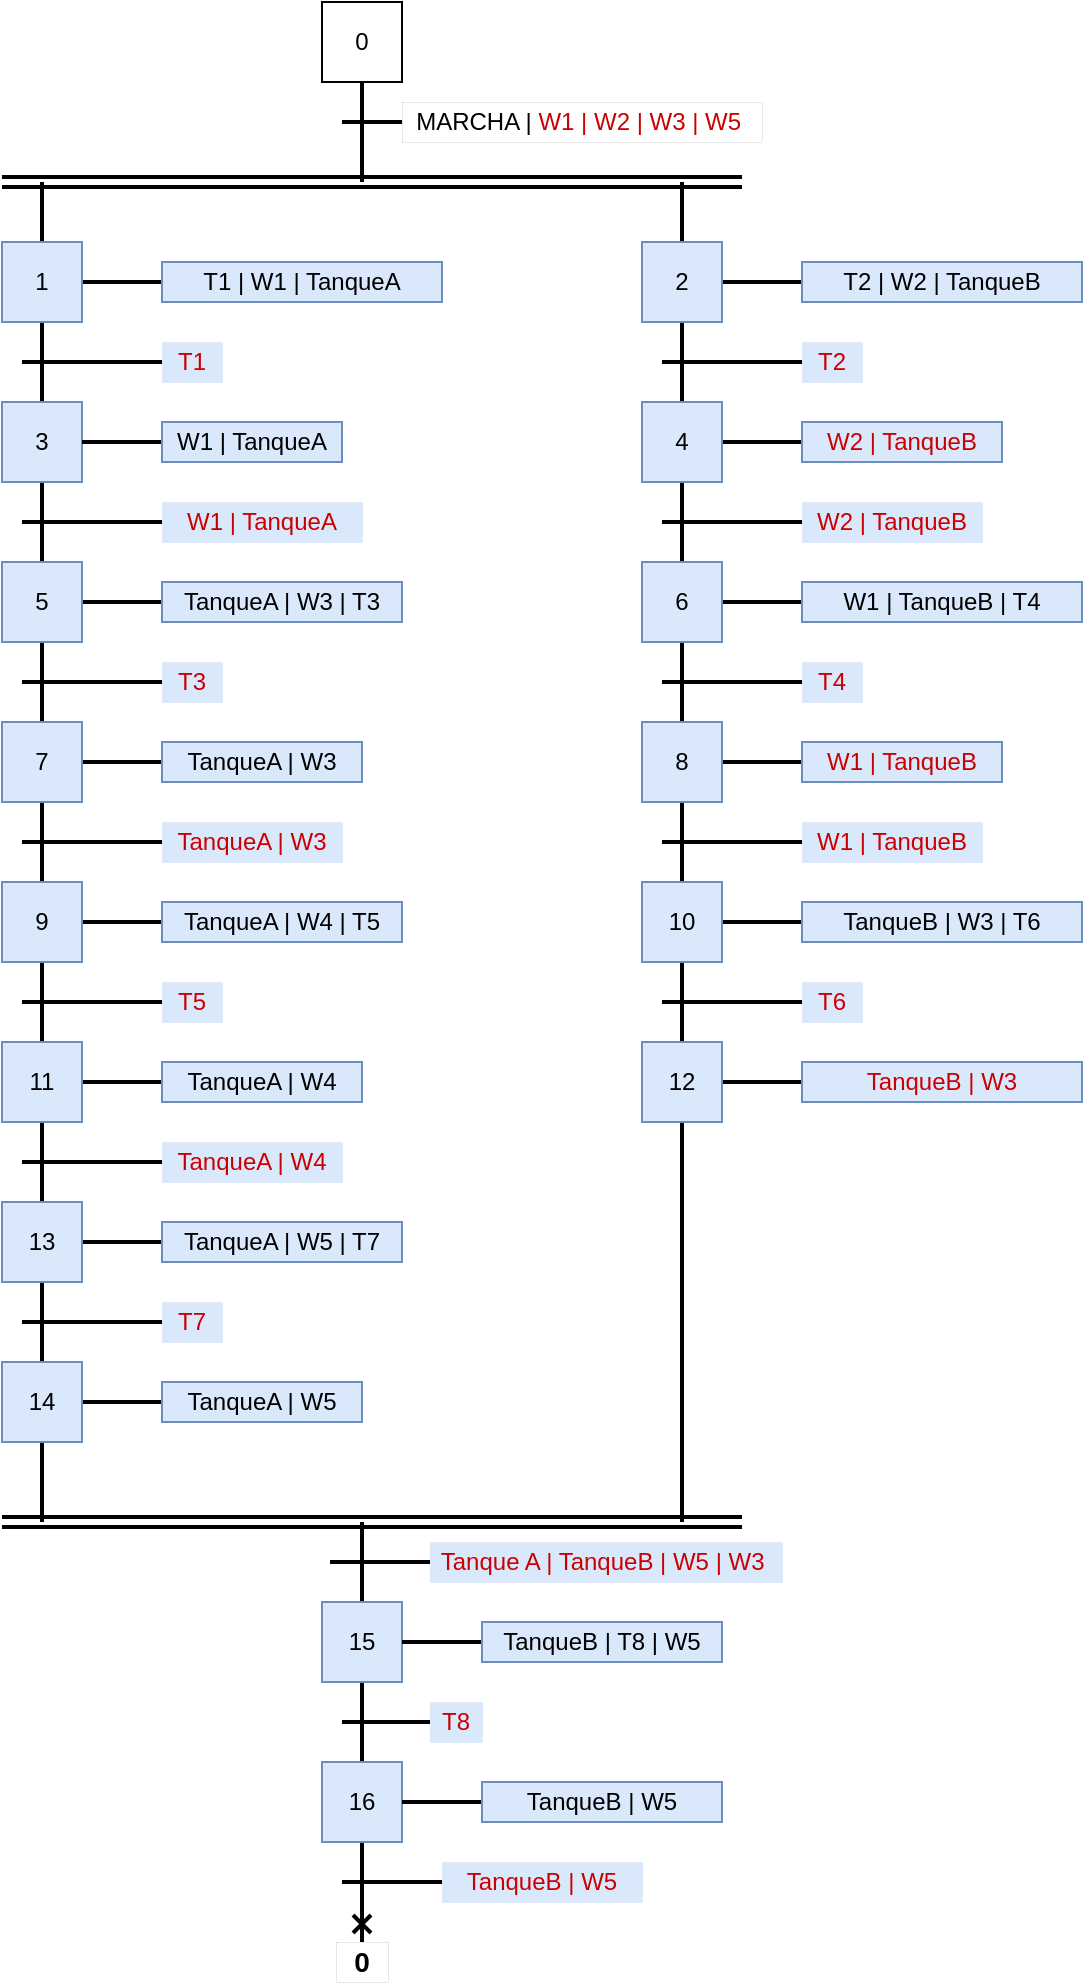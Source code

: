 <mxfile version="15.8.7" type="device"><diagram id="VVxkpbk-jj3M_BCf3qOS" name="Página-1"><mxGraphModel dx="449" dy="345" grid="1" gridSize="10" guides="1" tooltips="1" connect="1" arrows="1" fold="1" page="1" pageScale="1" pageWidth="827" pageHeight="1169" math="0" shadow="0"><root><mxCell id="0"/><mxCell id="1" parent="0"/><mxCell id="Wtl7oqta_MEpkvSZyd6f-100" style="edgeStyle=orthogonalEdgeStyle;rounded=0;orthogonalLoop=1;jettySize=auto;html=1;fontColor=#CC0000;endArrow=none;endFill=0;strokeWidth=2;" parent="1" source="Wtl7oqta_MEpkvSZyd6f-1" edge="1"><mxGeometry relative="1" as="geometry"><mxPoint x="380" y="130" as="targetPoint"/></mxGeometry></mxCell><mxCell id="Wtl7oqta_MEpkvSZyd6f-1" value="0" style="whiteSpace=wrap;html=1;aspect=fixed;" parent="1" vertex="1"><mxGeometry x="360" y="40" width="40" height="40" as="geometry"/></mxCell><mxCell id="Wtl7oqta_MEpkvSZyd6f-101" style="edgeStyle=orthogonalEdgeStyle;rounded=0;orthogonalLoop=1;jettySize=auto;html=1;fontColor=#CC0000;endArrow=none;endFill=0;strokeWidth=2;" parent="1" source="Wtl7oqta_MEpkvSZyd6f-2" edge="1"><mxGeometry relative="1" as="geometry"><mxPoint x="370" y="100" as="targetPoint"/></mxGeometry></mxCell><mxCell id="Wtl7oqta_MEpkvSZyd6f-2" value="MARCHA | &lt;font color=&quot;#cc0000&quot;&gt;W1 | W2 | W3 | W5&lt;/font&gt;&amp;nbsp;" style="rounded=0;whiteSpace=wrap;html=1;dashed=1;strokeWidth=0;" parent="1" vertex="1"><mxGeometry x="400" y="90" width="180" height="20" as="geometry"/></mxCell><mxCell id="Wtl7oqta_MEpkvSZyd6f-5" value="" style="edgeStyle=orthogonalEdgeStyle;rounded=0;orthogonalLoop=1;jettySize=auto;html=1;fontColor=#CC0000;endArrow=none;endFill=0;strokeWidth=2;" parent="1" source="Wtl7oqta_MEpkvSZyd6f-3" target="Wtl7oqta_MEpkvSZyd6f-4" edge="1"><mxGeometry relative="1" as="geometry"/></mxCell><mxCell id="Wtl7oqta_MEpkvSZyd6f-41" style="edgeStyle=orthogonalEdgeStyle;rounded=0;orthogonalLoop=1;jettySize=auto;html=1;entryX=0.5;entryY=0;entryDx=0;entryDy=0;fontColor=#000000;endArrow=none;endFill=0;strokeWidth=2;" parent="1" source="Wtl7oqta_MEpkvSZyd6f-3" target="Wtl7oqta_MEpkvSZyd6f-7" edge="1"><mxGeometry relative="1" as="geometry"/></mxCell><mxCell id="Wtl7oqta_MEpkvSZyd6f-98" style="edgeStyle=orthogonalEdgeStyle;rounded=0;orthogonalLoop=1;jettySize=auto;html=1;fontColor=#CC0000;endArrow=none;endFill=0;strokeWidth=2;" parent="1" source="Wtl7oqta_MEpkvSZyd6f-3" edge="1"><mxGeometry relative="1" as="geometry"><mxPoint x="220" y="130" as="targetPoint"/></mxGeometry></mxCell><mxCell id="Wtl7oqta_MEpkvSZyd6f-3" value="1" style="whiteSpace=wrap;html=1;aspect=fixed;fillColor=#dae8fc;strokeColor=#6c8ebf;" parent="1" vertex="1"><mxGeometry x="200" y="160" width="40" height="40" as="geometry"/></mxCell><mxCell id="Wtl7oqta_MEpkvSZyd6f-4" value="T1 | W1 | TanqueA" style="whiteSpace=wrap;html=1;fillColor=#dae8fc;strokeColor=#6c8ebf;" parent="1" vertex="1"><mxGeometry x="280" y="170" width="140" height="20" as="geometry"/></mxCell><mxCell id="Wtl7oqta_MEpkvSZyd6f-44" style="edgeStyle=orthogonalEdgeStyle;rounded=0;orthogonalLoop=1;jettySize=auto;html=1;entryX=0.5;entryY=0;entryDx=0;entryDy=0;fontColor=#000000;endArrow=none;endFill=0;strokeWidth=2;" parent="1" source="Wtl7oqta_MEpkvSZyd6f-7" target="Wtl7oqta_MEpkvSZyd6f-11" edge="1"><mxGeometry relative="1" as="geometry"/></mxCell><mxCell id="Wtl7oqta_MEpkvSZyd6f-7" value="&lt;font color=&quot;#000000&quot;&gt;3&lt;/font&gt;" style="whiteSpace=wrap;html=1;aspect=fixed;fillColor=#dae8fc;strokeColor=#6c8ebf;" parent="1" vertex="1"><mxGeometry x="200" y="240" width="40" height="40" as="geometry"/></mxCell><mxCell id="Wtl7oqta_MEpkvSZyd6f-42" style="edgeStyle=orthogonalEdgeStyle;rounded=0;orthogonalLoop=1;jettySize=auto;html=1;fontColor=#000000;endArrow=none;endFill=0;strokeWidth=2;" parent="1" source="Wtl7oqta_MEpkvSZyd6f-8" edge="1"><mxGeometry relative="1" as="geometry"><mxPoint x="210" y="220" as="targetPoint"/></mxGeometry></mxCell><mxCell id="Wtl7oqta_MEpkvSZyd6f-8" value="&lt;font color=&quot;#cc0000&quot;&gt;T1&lt;/font&gt;" style="rounded=0;whiteSpace=wrap;html=1;dashed=1;strokeWidth=0;fillColor=#dae8fc;strokeColor=#6c8ebf;" parent="1" vertex="1"><mxGeometry x="280" y="210" width="30" height="20" as="geometry"/></mxCell><mxCell id="Wtl7oqta_MEpkvSZyd6f-43" value="" style="edgeStyle=orthogonalEdgeStyle;rounded=0;orthogonalLoop=1;jettySize=auto;html=1;fontColor=#000000;endArrow=none;endFill=0;strokeWidth=2;" parent="1" source="Wtl7oqta_MEpkvSZyd6f-9" target="Wtl7oqta_MEpkvSZyd6f-7" edge="1"><mxGeometry relative="1" as="geometry"/></mxCell><mxCell id="Wtl7oqta_MEpkvSZyd6f-9" value="W1 | TanqueA" style="whiteSpace=wrap;html=1;fillColor=#dae8fc;strokeColor=#6c8ebf;" parent="1" vertex="1"><mxGeometry x="280" y="250" width="90" height="20" as="geometry"/></mxCell><mxCell id="Wtl7oqta_MEpkvSZyd6f-46" style="edgeStyle=orthogonalEdgeStyle;rounded=0;orthogonalLoop=1;jettySize=auto;html=1;entryX=0.5;entryY=0;entryDx=0;entryDy=0;fontColor=#CC0000;endArrow=none;endFill=0;strokeWidth=2;" parent="1" source="Wtl7oqta_MEpkvSZyd6f-11" target="Wtl7oqta_MEpkvSZyd6f-12" edge="1"><mxGeometry relative="1" as="geometry"/></mxCell><mxCell id="Wtl7oqta_MEpkvSZyd6f-55" style="edgeStyle=orthogonalEdgeStyle;rounded=0;orthogonalLoop=1;jettySize=auto;html=1;entryX=0;entryY=0.5;entryDx=0;entryDy=0;fontColor=#CC0000;endArrow=none;endFill=0;strokeWidth=2;" parent="1" source="Wtl7oqta_MEpkvSZyd6f-11" target="Wtl7oqta_MEpkvSZyd6f-17" edge="1"><mxGeometry relative="1" as="geometry"/></mxCell><mxCell id="Wtl7oqta_MEpkvSZyd6f-11" value="&lt;font color=&quot;#000000&quot;&gt;5&lt;/font&gt;" style="whiteSpace=wrap;html=1;aspect=fixed;fillColor=#dae8fc;strokeColor=#6c8ebf;" parent="1" vertex="1"><mxGeometry x="200" y="320" width="40" height="40" as="geometry"/></mxCell><mxCell id="Wtl7oqta_MEpkvSZyd6f-47" style="edgeStyle=orthogonalEdgeStyle;rounded=0;orthogonalLoop=1;jettySize=auto;html=1;entryX=0.5;entryY=0;entryDx=0;entryDy=0;fontColor=#CC0000;endArrow=none;endFill=0;strokeWidth=2;" parent="1" source="Wtl7oqta_MEpkvSZyd6f-12" target="Wtl7oqta_MEpkvSZyd6f-13" edge="1"><mxGeometry relative="1" as="geometry"/></mxCell><mxCell id="Wtl7oqta_MEpkvSZyd6f-56" style="edgeStyle=orthogonalEdgeStyle;rounded=0;orthogonalLoop=1;jettySize=auto;html=1;exitX=1;exitY=0.5;exitDx=0;exitDy=0;entryX=0;entryY=0.5;entryDx=0;entryDy=0;fontColor=#CC0000;endArrow=none;endFill=0;strokeWidth=2;" parent="1" source="Wtl7oqta_MEpkvSZyd6f-12" target="Wtl7oqta_MEpkvSZyd6f-30" edge="1"><mxGeometry relative="1" as="geometry"/></mxCell><mxCell id="Wtl7oqta_MEpkvSZyd6f-12" value="&lt;font color=&quot;#000000&quot;&gt;7&lt;/font&gt;" style="whiteSpace=wrap;html=1;aspect=fixed;fillColor=#dae8fc;strokeColor=#6c8ebf;" parent="1" vertex="1"><mxGeometry x="200" y="400" width="40" height="40" as="geometry"/></mxCell><mxCell id="Wtl7oqta_MEpkvSZyd6f-48" style="edgeStyle=orthogonalEdgeStyle;rounded=0;orthogonalLoop=1;jettySize=auto;html=1;entryX=0.5;entryY=0;entryDx=0;entryDy=0;fontColor=#CC0000;endArrow=none;endFill=0;strokeWidth=2;" parent="1" source="Wtl7oqta_MEpkvSZyd6f-13" target="Wtl7oqta_MEpkvSZyd6f-14" edge="1"><mxGeometry relative="1" as="geometry"/></mxCell><mxCell id="Wtl7oqta_MEpkvSZyd6f-54" style="edgeStyle=orthogonalEdgeStyle;rounded=0;orthogonalLoop=1;jettySize=auto;html=1;entryX=0;entryY=0.5;entryDx=0;entryDy=0;fontColor=#CC0000;endArrow=none;endFill=0;strokeWidth=2;" parent="1" source="Wtl7oqta_MEpkvSZyd6f-13" target="Wtl7oqta_MEpkvSZyd6f-31" edge="1"><mxGeometry relative="1" as="geometry"/></mxCell><mxCell id="Wtl7oqta_MEpkvSZyd6f-13" value="&lt;font color=&quot;#000000&quot;&gt;9&lt;/font&gt;" style="whiteSpace=wrap;html=1;aspect=fixed;fillColor=#dae8fc;strokeColor=#6c8ebf;" parent="1" vertex="1"><mxGeometry x="200" y="480" width="40" height="40" as="geometry"/></mxCell><mxCell id="Wtl7oqta_MEpkvSZyd6f-49" style="edgeStyle=orthogonalEdgeStyle;rounded=0;orthogonalLoop=1;jettySize=auto;html=1;entryX=0.5;entryY=0;entryDx=0;entryDy=0;fontColor=#CC0000;endArrow=none;endFill=0;strokeWidth=2;" parent="1" source="Wtl7oqta_MEpkvSZyd6f-14" target="Wtl7oqta_MEpkvSZyd6f-15" edge="1"><mxGeometry relative="1" as="geometry"/></mxCell><mxCell id="Wtl7oqta_MEpkvSZyd6f-53" style="edgeStyle=orthogonalEdgeStyle;rounded=0;orthogonalLoop=1;jettySize=auto;html=1;entryX=0;entryY=0.5;entryDx=0;entryDy=0;fontColor=#CC0000;endArrow=none;endFill=0;strokeWidth=2;" parent="1" source="Wtl7oqta_MEpkvSZyd6f-14" target="Wtl7oqta_MEpkvSZyd6f-32" edge="1"><mxGeometry relative="1" as="geometry"/></mxCell><mxCell id="Wtl7oqta_MEpkvSZyd6f-14" value="&lt;font color=&quot;#000000&quot;&gt;11&lt;/font&gt;" style="whiteSpace=wrap;html=1;aspect=fixed;fillColor=#dae8fc;strokeColor=#6c8ebf;" parent="1" vertex="1"><mxGeometry x="200" y="560" width="40" height="40" as="geometry"/></mxCell><mxCell id="Wtl7oqta_MEpkvSZyd6f-50" style="edgeStyle=orthogonalEdgeStyle;rounded=0;orthogonalLoop=1;jettySize=auto;html=1;entryX=0.5;entryY=0;entryDx=0;entryDy=0;fontColor=#CC0000;endArrow=none;endFill=0;strokeWidth=2;" parent="1" source="Wtl7oqta_MEpkvSZyd6f-15" target="Wtl7oqta_MEpkvSZyd6f-16" edge="1"><mxGeometry relative="1" as="geometry"/></mxCell><mxCell id="Wtl7oqta_MEpkvSZyd6f-52" style="edgeStyle=orthogonalEdgeStyle;rounded=0;orthogonalLoop=1;jettySize=auto;html=1;exitX=1;exitY=0.5;exitDx=0;exitDy=0;entryX=0;entryY=0.5;entryDx=0;entryDy=0;fontColor=#CC0000;endArrow=none;endFill=0;strokeWidth=2;" parent="1" source="Wtl7oqta_MEpkvSZyd6f-15" target="Wtl7oqta_MEpkvSZyd6f-39" edge="1"><mxGeometry relative="1" as="geometry"/></mxCell><mxCell id="Wtl7oqta_MEpkvSZyd6f-15" value="&lt;font color=&quot;#000000&quot;&gt;13&lt;/font&gt;" style="whiteSpace=wrap;html=1;aspect=fixed;fillColor=#dae8fc;strokeColor=#6c8ebf;" parent="1" vertex="1"><mxGeometry x="200" y="640" width="40" height="40" as="geometry"/></mxCell><mxCell id="Wtl7oqta_MEpkvSZyd6f-51" style="edgeStyle=orthogonalEdgeStyle;rounded=0;orthogonalLoop=1;jettySize=auto;html=1;exitX=1;exitY=0.5;exitDx=0;exitDy=0;entryX=0;entryY=0.5;entryDx=0;entryDy=0;fontColor=#CC0000;endArrow=none;endFill=0;strokeWidth=2;" parent="1" source="Wtl7oqta_MEpkvSZyd6f-16" target="Wtl7oqta_MEpkvSZyd6f-40" edge="1"><mxGeometry relative="1" as="geometry"/></mxCell><mxCell id="Wtl7oqta_MEpkvSZyd6f-103" style="edgeStyle=orthogonalEdgeStyle;rounded=0;orthogonalLoop=1;jettySize=auto;html=1;fontColor=#CC0000;endArrow=none;endFill=0;strokeWidth=2;" parent="1" source="Wtl7oqta_MEpkvSZyd6f-16" edge="1"><mxGeometry relative="1" as="geometry"><mxPoint x="220" y="800" as="targetPoint"/></mxGeometry></mxCell><mxCell id="Wtl7oqta_MEpkvSZyd6f-16" value="&lt;font color=&quot;#000000&quot;&gt;14&lt;/font&gt;" style="whiteSpace=wrap;html=1;aspect=fixed;fillColor=#dae8fc;strokeColor=#6c8ebf;" parent="1" vertex="1"><mxGeometry x="200" y="720" width="40" height="40" as="geometry"/></mxCell><mxCell id="Wtl7oqta_MEpkvSZyd6f-17" value="&lt;font color=&quot;#000000&quot;&gt;TanqueA | W3 | T3&lt;/font&gt;" style="whiteSpace=wrap;html=1;fillColor=#dae8fc;strokeColor=#6c8ebf;" parent="1" vertex="1"><mxGeometry x="280" y="330" width="120" height="20" as="geometry"/></mxCell><mxCell id="Wtl7oqta_MEpkvSZyd6f-30" value="TanqueA | W3" style="whiteSpace=wrap;html=1;fillColor=#dae8fc;strokeColor=#6c8ebf;" parent="1" vertex="1"><mxGeometry x="280" y="410" width="100" height="20" as="geometry"/></mxCell><mxCell id="Wtl7oqta_MEpkvSZyd6f-31" value="&lt;font color=&quot;#000000&quot;&gt;TanqueA | W4 | T5&lt;/font&gt;" style="whiteSpace=wrap;html=1;fillColor=#dae8fc;strokeColor=#6c8ebf;" parent="1" vertex="1"><mxGeometry x="280" y="490" width="120" height="20" as="geometry"/></mxCell><mxCell id="Wtl7oqta_MEpkvSZyd6f-32" value="TanqueA | W4" style="whiteSpace=wrap;html=1;fillColor=#dae8fc;strokeColor=#6c8ebf;" parent="1" vertex="1"><mxGeometry x="280" y="570" width="100" height="20" as="geometry"/></mxCell><mxCell id="Wtl7oqta_MEpkvSZyd6f-45" style="edgeStyle=orthogonalEdgeStyle;rounded=0;orthogonalLoop=1;jettySize=auto;html=1;fontColor=#000000;endArrow=none;endFill=0;strokeWidth=2;" parent="1" source="Wtl7oqta_MEpkvSZyd6f-33" edge="1"><mxGeometry relative="1" as="geometry"><mxPoint x="210" y="300" as="targetPoint"/></mxGeometry></mxCell><mxCell id="Wtl7oqta_MEpkvSZyd6f-33" value="&lt;font color=&quot;#cc0000&quot;&gt;W1 | TanqueA&lt;/font&gt;" style="rounded=0;whiteSpace=wrap;html=1;dashed=1;strokeWidth=0;fillColor=#dae8fc;strokeColor=#6c8ebf;" parent="1" vertex="1"><mxGeometry x="280" y="290" width="100" height="20" as="geometry"/></mxCell><mxCell id="Wtl7oqta_MEpkvSZyd6f-57" style="edgeStyle=orthogonalEdgeStyle;rounded=0;orthogonalLoop=1;jettySize=auto;html=1;fontColor=#CC0000;endArrow=none;endFill=0;strokeWidth=2;" parent="1" source="Wtl7oqta_MEpkvSZyd6f-34" edge="1"><mxGeometry relative="1" as="geometry"><mxPoint x="210" y="380" as="targetPoint"/></mxGeometry></mxCell><mxCell id="Wtl7oqta_MEpkvSZyd6f-34" value="&lt;font color=&quot;#cc0000&quot;&gt;T3&lt;/font&gt;" style="rounded=0;whiteSpace=wrap;html=1;dashed=1;strokeWidth=0;fillColor=#dae8fc;strokeColor=#6c8ebf;" parent="1" vertex="1"><mxGeometry x="280" y="370" width="30" height="20" as="geometry"/></mxCell><mxCell id="Wtl7oqta_MEpkvSZyd6f-58" style="edgeStyle=orthogonalEdgeStyle;rounded=0;orthogonalLoop=1;jettySize=auto;html=1;fontColor=#CC0000;endArrow=none;endFill=0;strokeWidth=2;" parent="1" source="Wtl7oqta_MEpkvSZyd6f-35" edge="1"><mxGeometry relative="1" as="geometry"><mxPoint x="210" y="460" as="targetPoint"/></mxGeometry></mxCell><mxCell id="Wtl7oqta_MEpkvSZyd6f-35" value="&lt;span style=&quot;color: rgb(204 , 0 , 0)&quot;&gt;TanqueA | W3&lt;/span&gt;" style="rounded=0;whiteSpace=wrap;html=1;dashed=1;strokeWidth=0;fillColor=#dae8fc;strokeColor=#6c8ebf;" parent="1" vertex="1"><mxGeometry x="280" y="450" width="90" height="20" as="geometry"/></mxCell><mxCell id="Wtl7oqta_MEpkvSZyd6f-59" style="edgeStyle=orthogonalEdgeStyle;rounded=0;orthogonalLoop=1;jettySize=auto;html=1;fontColor=#CC0000;endArrow=none;endFill=0;strokeWidth=2;" parent="1" source="Wtl7oqta_MEpkvSZyd6f-36" edge="1"><mxGeometry relative="1" as="geometry"><mxPoint x="210" y="540" as="targetPoint"/></mxGeometry></mxCell><mxCell id="Wtl7oqta_MEpkvSZyd6f-36" value="&lt;font color=&quot;#cc0000&quot;&gt;T5&lt;/font&gt;" style="rounded=0;whiteSpace=wrap;html=1;dashed=1;strokeWidth=0;fillColor=#dae8fc;strokeColor=#6c8ebf;" parent="1" vertex="1"><mxGeometry x="280" y="530" width="30" height="20" as="geometry"/></mxCell><mxCell id="Wtl7oqta_MEpkvSZyd6f-60" style="edgeStyle=orthogonalEdgeStyle;rounded=0;orthogonalLoop=1;jettySize=auto;html=1;fontColor=#CC0000;endArrow=none;endFill=0;strokeWidth=2;" parent="1" source="Wtl7oqta_MEpkvSZyd6f-37" edge="1"><mxGeometry relative="1" as="geometry"><mxPoint x="210" y="620" as="targetPoint"/></mxGeometry></mxCell><mxCell id="Wtl7oqta_MEpkvSZyd6f-37" value="&lt;font color=&quot;#cc0000&quot;&gt;TanqueA | W4&lt;/font&gt;" style="rounded=0;whiteSpace=wrap;html=1;dashed=1;strokeWidth=0;fillColor=#dae8fc;strokeColor=#6c8ebf;" parent="1" vertex="1"><mxGeometry x="280" y="610" width="90" height="20" as="geometry"/></mxCell><mxCell id="Wtl7oqta_MEpkvSZyd6f-61" style="edgeStyle=orthogonalEdgeStyle;rounded=0;orthogonalLoop=1;jettySize=auto;html=1;fontColor=#CC0000;endArrow=none;endFill=0;strokeWidth=2;" parent="1" source="Wtl7oqta_MEpkvSZyd6f-38" edge="1"><mxGeometry relative="1" as="geometry"><mxPoint x="210" y="700" as="targetPoint"/></mxGeometry></mxCell><mxCell id="Wtl7oqta_MEpkvSZyd6f-38" value="&lt;font color=&quot;#cc0000&quot;&gt;T7&lt;/font&gt;" style="rounded=0;whiteSpace=wrap;html=1;dashed=1;strokeWidth=0;fillColor=#dae8fc;strokeColor=#6c8ebf;" parent="1" vertex="1"><mxGeometry x="280" y="690" width="30" height="20" as="geometry"/></mxCell><mxCell id="Wtl7oqta_MEpkvSZyd6f-39" value="&lt;font color=&quot;#000000&quot;&gt;TanqueA | W5 | T7&lt;/font&gt;" style="whiteSpace=wrap;html=1;fillColor=#dae8fc;strokeColor=#6c8ebf;" parent="1" vertex="1"><mxGeometry x="280" y="650" width="120" height="20" as="geometry"/></mxCell><mxCell id="Wtl7oqta_MEpkvSZyd6f-40" value="TanqueA | W5" style="whiteSpace=wrap;html=1;fillColor=#dae8fc;strokeColor=#6c8ebf;" parent="1" vertex="1"><mxGeometry x="280" y="730" width="100" height="20" as="geometry"/></mxCell><mxCell id="Wtl7oqta_MEpkvSZyd6f-62" value="" style="edgeStyle=orthogonalEdgeStyle;rounded=0;orthogonalLoop=1;jettySize=auto;html=1;fontColor=#CC0000;endArrow=none;endFill=0;strokeWidth=2;" parent="1" source="Wtl7oqta_MEpkvSZyd6f-63" target="Wtl7oqta_MEpkvSZyd6f-64" edge="1"><mxGeometry relative="1" as="geometry"/></mxCell><mxCell id="Wtl7oqta_MEpkvSZyd6f-92" style="edgeStyle=orthogonalEdgeStyle;rounded=0;orthogonalLoop=1;jettySize=auto;html=1;entryX=0.5;entryY=0;entryDx=0;entryDy=0;fontColor=#CC0000;endArrow=none;endFill=0;strokeWidth=2;" parent="1" source="Wtl7oqta_MEpkvSZyd6f-63" target="Wtl7oqta_MEpkvSZyd6f-68" edge="1"><mxGeometry relative="1" as="geometry"/></mxCell><mxCell id="Wtl7oqta_MEpkvSZyd6f-99" style="edgeStyle=orthogonalEdgeStyle;rounded=0;orthogonalLoop=1;jettySize=auto;html=1;fontColor=#CC0000;endArrow=none;endFill=0;strokeWidth=2;" parent="1" source="Wtl7oqta_MEpkvSZyd6f-63" edge="1"><mxGeometry relative="1" as="geometry"><mxPoint x="540" y="130" as="targetPoint"/></mxGeometry></mxCell><mxCell id="Wtl7oqta_MEpkvSZyd6f-63" value="2" style="whiteSpace=wrap;html=1;aspect=fixed;fillColor=#dae8fc;strokeColor=#6c8ebf;" parent="1" vertex="1"><mxGeometry x="520" y="160" width="40" height="40" as="geometry"/></mxCell><mxCell id="Wtl7oqta_MEpkvSZyd6f-64" value="T2 | W2 | TanqueB" style="whiteSpace=wrap;html=1;fillColor=#dae8fc;strokeColor=#6c8ebf;" parent="1" vertex="1"><mxGeometry x="600" y="170" width="140" height="20" as="geometry"/></mxCell><mxCell id="Wtl7oqta_MEpkvSZyd6f-65" style="edgeStyle=orthogonalEdgeStyle;rounded=0;orthogonalLoop=1;jettySize=auto;html=1;fontColor=#000000;endArrow=none;endFill=0;strokeWidth=2;" parent="1" source="Wtl7oqta_MEpkvSZyd6f-66" edge="1"><mxGeometry relative="1" as="geometry"><mxPoint x="530" y="220" as="targetPoint"/></mxGeometry></mxCell><mxCell id="Wtl7oqta_MEpkvSZyd6f-66" value="&lt;font color=&quot;#cc0000&quot;&gt;T2&lt;/font&gt;" style="rounded=0;whiteSpace=wrap;html=1;dashed=1;strokeWidth=0;fillColor=#dae8fc;strokeColor=#6c8ebf;" parent="1" vertex="1"><mxGeometry x="600" y="210" width="30" height="20" as="geometry"/></mxCell><mxCell id="Wtl7oqta_MEpkvSZyd6f-67" value="" style="edgeStyle=orthogonalEdgeStyle;rounded=0;orthogonalLoop=1;jettySize=auto;html=1;fontColor=#CC0000;endArrow=none;endFill=0;strokeWidth=2;" parent="1" source="Wtl7oqta_MEpkvSZyd6f-68" target="Wtl7oqta_MEpkvSZyd6f-69" edge="1"><mxGeometry relative="1" as="geometry"/></mxCell><mxCell id="Wtl7oqta_MEpkvSZyd6f-93" value="" style="edgeStyle=orthogonalEdgeStyle;rounded=0;orthogonalLoop=1;jettySize=auto;html=1;fontColor=#CC0000;endArrow=none;endFill=0;strokeWidth=2;" parent="1" source="Wtl7oqta_MEpkvSZyd6f-68" target="Wtl7oqta_MEpkvSZyd6f-73" edge="1"><mxGeometry relative="1" as="geometry"/></mxCell><mxCell id="Wtl7oqta_MEpkvSZyd6f-68" value="4" style="whiteSpace=wrap;html=1;aspect=fixed;fillColor=#dae8fc;strokeColor=#6c8ebf;" parent="1" vertex="1"><mxGeometry x="520" y="240" width="40" height="40" as="geometry"/></mxCell><mxCell id="Wtl7oqta_MEpkvSZyd6f-69" value="&lt;font color=&quot;#cc0000&quot;&gt;W2 | TanqueB&lt;/font&gt;" style="whiteSpace=wrap;html=1;fillColor=#dae8fc;strokeColor=#6c8ebf;" parent="1" vertex="1"><mxGeometry x="600" y="250" width="100" height="20" as="geometry"/></mxCell><mxCell id="Wtl7oqta_MEpkvSZyd6f-70" style="edgeStyle=orthogonalEdgeStyle;rounded=0;orthogonalLoop=1;jettySize=auto;html=1;fontColor=#000000;endArrow=none;endFill=0;strokeWidth=2;" parent="1" source="Wtl7oqta_MEpkvSZyd6f-71" edge="1"><mxGeometry relative="1" as="geometry"><mxPoint x="530" y="300" as="targetPoint"/></mxGeometry></mxCell><mxCell id="Wtl7oqta_MEpkvSZyd6f-71" value="&lt;span style=&quot;color: rgb(204 , 0 , 0)&quot;&gt;W2 | TanqueB&lt;/span&gt;" style="rounded=0;whiteSpace=wrap;html=1;dashed=1;strokeWidth=0;fillColor=#dae8fc;strokeColor=#6c8ebf;" parent="1" vertex="1"><mxGeometry x="600" y="290" width="90" height="20" as="geometry"/></mxCell><mxCell id="Wtl7oqta_MEpkvSZyd6f-72" value="" style="edgeStyle=orthogonalEdgeStyle;rounded=0;orthogonalLoop=1;jettySize=auto;html=1;fontColor=#CC0000;endArrow=none;endFill=0;strokeWidth=2;" parent="1" source="Wtl7oqta_MEpkvSZyd6f-73" target="Wtl7oqta_MEpkvSZyd6f-74" edge="1"><mxGeometry relative="1" as="geometry"/></mxCell><mxCell id="Wtl7oqta_MEpkvSZyd6f-94" value="" style="edgeStyle=orthogonalEdgeStyle;rounded=0;orthogonalLoop=1;jettySize=auto;html=1;fontColor=#CC0000;endArrow=none;endFill=0;strokeWidth=2;" parent="1" source="Wtl7oqta_MEpkvSZyd6f-73" target="Wtl7oqta_MEpkvSZyd6f-78" edge="1"><mxGeometry relative="1" as="geometry"/></mxCell><mxCell id="Wtl7oqta_MEpkvSZyd6f-73" value="6" style="whiteSpace=wrap;html=1;aspect=fixed;fillColor=#dae8fc;strokeColor=#6c8ebf;" parent="1" vertex="1"><mxGeometry x="520" y="320" width="40" height="40" as="geometry"/></mxCell><mxCell id="Wtl7oqta_MEpkvSZyd6f-74" value="W1 | TanqueB | T4" style="whiteSpace=wrap;html=1;fillColor=#dae8fc;strokeColor=#6c8ebf;" parent="1" vertex="1"><mxGeometry x="600" y="330" width="140" height="20" as="geometry"/></mxCell><mxCell id="Wtl7oqta_MEpkvSZyd6f-75" style="edgeStyle=orthogonalEdgeStyle;rounded=0;orthogonalLoop=1;jettySize=auto;html=1;fontColor=#000000;endArrow=none;endFill=0;strokeWidth=2;" parent="1" source="Wtl7oqta_MEpkvSZyd6f-76" edge="1"><mxGeometry relative="1" as="geometry"><mxPoint x="530" y="380" as="targetPoint"/></mxGeometry></mxCell><mxCell id="Wtl7oqta_MEpkvSZyd6f-76" value="&lt;font color=&quot;#cc0000&quot;&gt;T4&lt;/font&gt;" style="rounded=0;whiteSpace=wrap;html=1;dashed=1;strokeWidth=0;fillColor=#dae8fc;strokeColor=#6c8ebf;" parent="1" vertex="1"><mxGeometry x="600" y="370" width="30" height="20" as="geometry"/></mxCell><mxCell id="Wtl7oqta_MEpkvSZyd6f-77" value="" style="edgeStyle=orthogonalEdgeStyle;rounded=0;orthogonalLoop=1;jettySize=auto;html=1;fontColor=#CC0000;endArrow=none;endFill=0;strokeWidth=2;" parent="1" source="Wtl7oqta_MEpkvSZyd6f-78" target="Wtl7oqta_MEpkvSZyd6f-79" edge="1"><mxGeometry relative="1" as="geometry"/></mxCell><mxCell id="Wtl7oqta_MEpkvSZyd6f-95" value="" style="edgeStyle=orthogonalEdgeStyle;rounded=0;orthogonalLoop=1;jettySize=auto;html=1;fontColor=#CC0000;endArrow=none;endFill=0;strokeWidth=2;" parent="1" source="Wtl7oqta_MEpkvSZyd6f-78" target="Wtl7oqta_MEpkvSZyd6f-83" edge="1"><mxGeometry relative="1" as="geometry"/></mxCell><mxCell id="Wtl7oqta_MEpkvSZyd6f-78" value="8" style="whiteSpace=wrap;html=1;aspect=fixed;fillColor=#dae8fc;strokeColor=#6c8ebf;" parent="1" vertex="1"><mxGeometry x="520" y="400" width="40" height="40" as="geometry"/></mxCell><mxCell id="Wtl7oqta_MEpkvSZyd6f-79" value="&lt;font color=&quot;#cc0000&quot;&gt;W1 | TanqueB&lt;/font&gt;" style="whiteSpace=wrap;html=1;fillColor=#dae8fc;strokeColor=#6c8ebf;" parent="1" vertex="1"><mxGeometry x="600" y="410" width="100" height="20" as="geometry"/></mxCell><mxCell id="Wtl7oqta_MEpkvSZyd6f-80" style="edgeStyle=orthogonalEdgeStyle;rounded=0;orthogonalLoop=1;jettySize=auto;html=1;fontColor=#000000;endArrow=none;endFill=0;strokeWidth=2;" parent="1" source="Wtl7oqta_MEpkvSZyd6f-81" edge="1"><mxGeometry relative="1" as="geometry"><mxPoint x="530" y="460" as="targetPoint"/></mxGeometry></mxCell><mxCell id="Wtl7oqta_MEpkvSZyd6f-81" value="&lt;span style=&quot;color: rgb(204 , 0 , 0)&quot;&gt;W1 | TanqueB&lt;/span&gt;" style="rounded=0;whiteSpace=wrap;html=1;dashed=1;strokeWidth=0;fillColor=#dae8fc;strokeColor=#6c8ebf;" parent="1" vertex="1"><mxGeometry x="600" y="450" width="90" height="20" as="geometry"/></mxCell><mxCell id="Wtl7oqta_MEpkvSZyd6f-82" value="" style="edgeStyle=orthogonalEdgeStyle;rounded=0;orthogonalLoop=1;jettySize=auto;html=1;fontColor=#CC0000;endArrow=none;endFill=0;strokeWidth=2;" parent="1" source="Wtl7oqta_MEpkvSZyd6f-83" target="Wtl7oqta_MEpkvSZyd6f-84" edge="1"><mxGeometry relative="1" as="geometry"/></mxCell><mxCell id="Wtl7oqta_MEpkvSZyd6f-96" value="" style="edgeStyle=orthogonalEdgeStyle;rounded=0;orthogonalLoop=1;jettySize=auto;html=1;fontColor=#CC0000;endArrow=none;endFill=0;strokeWidth=2;" parent="1" source="Wtl7oqta_MEpkvSZyd6f-83" target="Wtl7oqta_MEpkvSZyd6f-88" edge="1"><mxGeometry relative="1" as="geometry"/></mxCell><mxCell id="Wtl7oqta_MEpkvSZyd6f-83" value="10" style="whiteSpace=wrap;html=1;aspect=fixed;fillColor=#dae8fc;strokeColor=#6c8ebf;" parent="1" vertex="1"><mxGeometry x="520" y="480" width="40" height="40" as="geometry"/></mxCell><mxCell id="Wtl7oqta_MEpkvSZyd6f-84" value="TanqueB | W3 | T6" style="whiteSpace=wrap;html=1;fillColor=#dae8fc;strokeColor=#6c8ebf;" parent="1" vertex="1"><mxGeometry x="600" y="490" width="140" height="20" as="geometry"/></mxCell><mxCell id="Wtl7oqta_MEpkvSZyd6f-85" style="edgeStyle=orthogonalEdgeStyle;rounded=0;orthogonalLoop=1;jettySize=auto;html=1;fontColor=#000000;endArrow=none;endFill=0;strokeWidth=2;" parent="1" source="Wtl7oqta_MEpkvSZyd6f-86" edge="1"><mxGeometry relative="1" as="geometry"><mxPoint x="530" y="540" as="targetPoint"/></mxGeometry></mxCell><mxCell id="Wtl7oqta_MEpkvSZyd6f-86" value="&lt;font color=&quot;#cc0000&quot;&gt;T6&lt;/font&gt;" style="rounded=0;whiteSpace=wrap;html=1;dashed=1;strokeWidth=0;fillColor=#dae8fc;strokeColor=#6c8ebf;" parent="1" vertex="1"><mxGeometry x="600" y="530" width="30" height="20" as="geometry"/></mxCell><mxCell id="Wtl7oqta_MEpkvSZyd6f-87" value="" style="edgeStyle=orthogonalEdgeStyle;rounded=0;orthogonalLoop=1;jettySize=auto;html=1;fontColor=#CC0000;endArrow=none;endFill=0;strokeWidth=2;" parent="1" source="Wtl7oqta_MEpkvSZyd6f-88" target="Wtl7oqta_MEpkvSZyd6f-89" edge="1"><mxGeometry relative="1" as="geometry"/></mxCell><mxCell id="Wtl7oqta_MEpkvSZyd6f-104" style="edgeStyle=orthogonalEdgeStyle;rounded=0;orthogonalLoop=1;jettySize=auto;html=1;fontColor=#CC0000;endArrow=none;endFill=0;strokeWidth=2;" parent="1" source="Wtl7oqta_MEpkvSZyd6f-88" edge="1"><mxGeometry relative="1" as="geometry"><mxPoint x="540" y="800" as="targetPoint"/></mxGeometry></mxCell><mxCell id="Wtl7oqta_MEpkvSZyd6f-88" value="12" style="whiteSpace=wrap;html=1;aspect=fixed;fillColor=#dae8fc;strokeColor=#6c8ebf;" parent="1" vertex="1"><mxGeometry x="520" y="560" width="40" height="40" as="geometry"/></mxCell><mxCell id="Wtl7oqta_MEpkvSZyd6f-89" value="&lt;font color=&quot;#cc0000&quot;&gt;TanqueB | W3&lt;/font&gt;" style="whiteSpace=wrap;html=1;fillColor=#dae8fc;strokeColor=#6c8ebf;" parent="1" vertex="1"><mxGeometry x="600" y="570" width="140" height="20" as="geometry"/></mxCell><mxCell id="Wtl7oqta_MEpkvSZyd6f-97" value="" style="edgeStyle=orthogonalEdgeStyle;rounded=0;orthogonalLoop=1;jettySize=auto;html=1;fontColor=#CC0000;endArrow=none;endFill=0;strokeWidth=2;shape=link;" parent="1" edge="1"><mxGeometry relative="1" as="geometry"><mxPoint x="200" y="130" as="sourcePoint"/><mxPoint x="570" y="130" as="targetPoint"/><Array as="points"><mxPoint x="290" y="130"/></Array></mxGeometry></mxCell><mxCell id="Wtl7oqta_MEpkvSZyd6f-102" value="" style="edgeStyle=orthogonalEdgeStyle;rounded=0;orthogonalLoop=1;jettySize=auto;html=1;fontColor=#CC0000;endArrow=none;endFill=0;strokeWidth=2;shape=link;" parent="1" edge="1"><mxGeometry relative="1" as="geometry"><mxPoint x="200" y="800" as="sourcePoint"/><mxPoint x="570" y="800" as="targetPoint"/><Array as="points"><mxPoint x="290" y="800"/></Array></mxGeometry></mxCell><mxCell id="Wtl7oqta_MEpkvSZyd6f-105" style="edgeStyle=orthogonalEdgeStyle;rounded=0;orthogonalLoop=1;jettySize=auto;html=1;fontColor=#CC0000;endArrow=none;endFill=0;strokeWidth=2;" parent="1" source="Wtl7oqta_MEpkvSZyd6f-106" edge="1"><mxGeometry relative="1" as="geometry"><mxPoint x="364" y="820" as="targetPoint"/></mxGeometry></mxCell><mxCell id="Wtl7oqta_MEpkvSZyd6f-106" value="&lt;font color=&quot;#cc0000&quot;&gt;Tanque A | TanqueB | W5 | W3&amp;nbsp;&lt;/font&gt;" style="rounded=0;whiteSpace=wrap;html=1;dashed=1;strokeWidth=0;fillColor=#dae8fc;strokeColor=#6c8ebf;" parent="1" vertex="1"><mxGeometry x="414" y="810" width="176" height="20" as="geometry"/></mxCell><mxCell id="Wtl7oqta_MEpkvSZyd6f-108" style="edgeStyle=orthogonalEdgeStyle;rounded=0;orthogonalLoop=1;jettySize=auto;html=1;fontColor=#CC0000;endArrow=none;endFill=0;strokeWidth=2;" parent="1" source="Wtl7oqta_MEpkvSZyd6f-107" edge="1"><mxGeometry relative="1" as="geometry"><mxPoint x="380" y="800" as="targetPoint"/></mxGeometry></mxCell><mxCell id="Wtl7oqta_MEpkvSZyd6f-117" value="" style="edgeStyle=orthogonalEdgeStyle;rounded=0;orthogonalLoop=1;jettySize=auto;html=1;fontColor=#CC0000;endArrow=none;endFill=0;strokeWidth=2;" parent="1" source="Wtl7oqta_MEpkvSZyd6f-107" target="Wtl7oqta_MEpkvSZyd6f-113" edge="1"><mxGeometry relative="1" as="geometry"/></mxCell><mxCell id="Wtl7oqta_MEpkvSZyd6f-107" value="15" style="whiteSpace=wrap;html=1;aspect=fixed;fillColor=#dae8fc;strokeColor=#6c8ebf;" parent="1" vertex="1"><mxGeometry x="360" y="840" width="40" height="40" as="geometry"/></mxCell><mxCell id="Wtl7oqta_MEpkvSZyd6f-110" value="" style="edgeStyle=orthogonalEdgeStyle;rounded=0;orthogonalLoop=1;jettySize=auto;html=1;fontColor=#CC0000;endArrow=none;endFill=0;strokeWidth=2;" parent="1" source="Wtl7oqta_MEpkvSZyd6f-109" target="Wtl7oqta_MEpkvSZyd6f-107" edge="1"><mxGeometry relative="1" as="geometry"/></mxCell><mxCell id="Wtl7oqta_MEpkvSZyd6f-109" value="&lt;font color=&quot;#000000&quot;&gt;TanqueB | T8 | W5&lt;/font&gt;" style="whiteSpace=wrap;html=1;fillColor=#dae8fc;strokeColor=#6c8ebf;" parent="1" vertex="1"><mxGeometry x="440" y="850" width="120" height="20" as="geometry"/></mxCell><mxCell id="Wtl7oqta_MEpkvSZyd6f-111" style="edgeStyle=orthogonalEdgeStyle;rounded=0;orthogonalLoop=1;jettySize=auto;html=1;fontColor=#CC0000;endArrow=none;endFill=0;strokeWidth=2;" parent="1" source="Wtl7oqta_MEpkvSZyd6f-112" edge="1"><mxGeometry relative="1" as="geometry"><mxPoint x="370" y="900" as="targetPoint"/></mxGeometry></mxCell><mxCell id="Wtl7oqta_MEpkvSZyd6f-112" value="&lt;font color=&quot;#cc0000&quot;&gt;T8&lt;/font&gt;" style="rounded=0;whiteSpace=wrap;html=1;dashed=1;strokeWidth=0;fillColor=#dae8fc;strokeColor=#6c8ebf;" parent="1" vertex="1"><mxGeometry x="414" y="890" width="26" height="20" as="geometry"/></mxCell><mxCell id="Wtl7oqta_MEpkvSZyd6f-120" style="edgeStyle=orthogonalEdgeStyle;rounded=0;orthogonalLoop=1;jettySize=auto;html=1;fontColor=#CC0000;endArrow=cross;endFill=0;strokeWidth=2;" parent="1" source="Wtl7oqta_MEpkvSZyd6f-113" edge="1"><mxGeometry relative="1" as="geometry"><mxPoint x="380" y="1010" as="targetPoint"/></mxGeometry></mxCell><mxCell id="Wtl7oqta_MEpkvSZyd6f-113" value="16" style="whiteSpace=wrap;html=1;aspect=fixed;fillColor=#dae8fc;strokeColor=#6c8ebf;" parent="1" vertex="1"><mxGeometry x="360" y="920" width="40" height="40" as="geometry"/></mxCell><mxCell id="Wtl7oqta_MEpkvSZyd6f-114" value="" style="edgeStyle=orthogonalEdgeStyle;rounded=0;orthogonalLoop=1;jettySize=auto;html=1;fontColor=#CC0000;endArrow=none;endFill=0;strokeWidth=2;" parent="1" source="Wtl7oqta_MEpkvSZyd6f-115" target="Wtl7oqta_MEpkvSZyd6f-113" edge="1"><mxGeometry relative="1" as="geometry"/></mxCell><mxCell id="Wtl7oqta_MEpkvSZyd6f-115" value="TanqueB | W5" style="whiteSpace=wrap;html=1;fillColor=#dae8fc;strokeColor=#6c8ebf;" parent="1" vertex="1"><mxGeometry x="440" y="930" width="120" height="20" as="geometry"/></mxCell><mxCell id="Wtl7oqta_MEpkvSZyd6f-118" style="edgeStyle=orthogonalEdgeStyle;rounded=0;orthogonalLoop=1;jettySize=auto;html=1;fontColor=#CC0000;endArrow=none;endFill=0;strokeWidth=2;" parent="1" source="Wtl7oqta_MEpkvSZyd6f-119" edge="1"><mxGeometry relative="1" as="geometry"><mxPoint x="370" y="980" as="targetPoint"/></mxGeometry></mxCell><mxCell id="Wtl7oqta_MEpkvSZyd6f-119" value="&lt;font color=&quot;#cc0000&quot;&gt;TanqueB | W5&lt;/font&gt;" style="rounded=0;whiteSpace=wrap;html=1;dashed=1;strokeWidth=0;fillColor=#dae8fc;strokeColor=#6c8ebf;" parent="1" vertex="1"><mxGeometry x="420" y="970" width="100" height="20" as="geometry"/></mxCell><mxCell id="Wtl7oqta_MEpkvSZyd6f-121" value="&lt;b&gt;&lt;font style=&quot;font-size: 14px&quot;&gt;0&lt;/font&gt;&lt;/b&gt;" style="rounded=0;whiteSpace=wrap;html=1;dashed=1;strokeWidth=0;" parent="1" vertex="1"><mxGeometry x="367" y="1010" width="26" height="20" as="geometry"/></mxCell></root></mxGraphModel></diagram></mxfile>